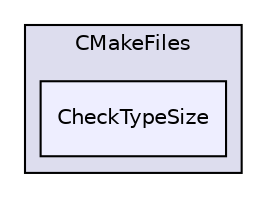 digraph "assimp/assimp-3.1.1/CMakeFiles/CheckTypeSize" {
  compound=true
  node [ fontsize="10", fontname="Helvetica"];
  edge [ labelfontsize="10", labelfontname="Helvetica"];
  subgraph clusterdir_93c2fd4b0dd4664e3ef160f2baff9086 {
    graph [ bgcolor="#ddddee", pencolor="black", label="CMakeFiles" fontname="Helvetica", fontsize="10", URL="dir_93c2fd4b0dd4664e3ef160f2baff9086.html"]
  dir_4981faf552f3b0c966641d884366a6c9 [shape=box, label="CheckTypeSize", style="filled", fillcolor="#eeeeff", pencolor="black", URL="dir_4981faf552f3b0c966641d884366a6c9.html"];
  }
}

